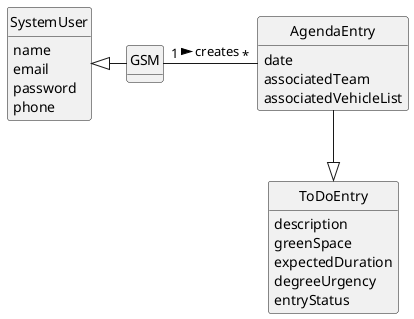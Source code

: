 \@startuml
skinparam monochrome true
skinparam packageStyle rectangle
skinparam shadowing false



skinparam classAttributeIconSize 0

hide circle
hide methods


class SystemUser {
    name
    email
    password
    phone

}
class GSM {

}

class AgendaEntry {
    date
    associatedTeam
    associatedVehicleList
}


class ToDoEntry{
    description
         greenSpace
         expectedDuration
         degreeUrgency
         entryStatus
}


GSM "1" - "*" AgendaEntry : creates >
SystemUser <|- GSM
AgendaEntry --|> ToDoEntry


@enduml